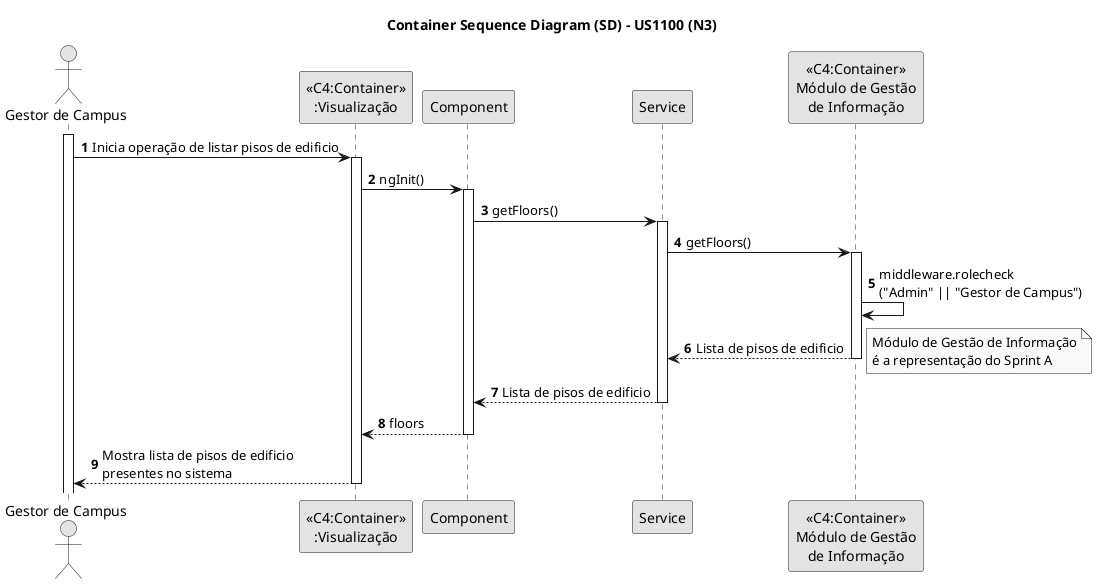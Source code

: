 @startuml
skinparam monochrome true
skinparam packageStyle rectangle
skinparam shadowing false

title Container Sequence Diagram (SD) - US1100 (N3)

autonumber

actor "Gestor de Campus"

activate "Gestor de Campus"
"Gestor de Campus" -> "<<C4:Container>>\n:Visualização": Inicia operação de listar pisos de edificio
activate "<<C4:Container>>\n:Visualização"
"<<C4:Container>>\n:Visualização" -> Component: ngInit()
activate Component
Component -> Service: getFloors()
activate Service
Service -> "<<C4:Container>>\nMódulo de Gestão\nde Informação" : getFloors()
activate "<<C4:Container>>\nMódulo de Gestão\nde Informação"
"<<C4:Container>>\nMódulo de Gestão\nde Informação" -> "<<C4:Container>>\nMódulo de Gestão\nde Informação": middleware.rolecheck\n("Admin" || "Gestor de Campus")
"<<C4:Container>>\nMódulo de Gestão\nde Informação" --> Service : Lista de pisos de edificio
deactivate "<<C4:Container>>\nMódulo de Gestão\nde Informação"
note right: Módulo de Gestão de Informação\né a representação do Sprint A
Service --> Component : Lista de pisos de edificio
deactivate Service
Component --> "<<C4:Container>>\n:Visualização" : floors
deactivate Component

"<<C4:Container>>\n:Visualização" --> "Gestor de Campus": Mostra lista de pisos de edificio\npresentes no sistema
deactivate "<<C4:Container>>\n:Visualização"

@enduml